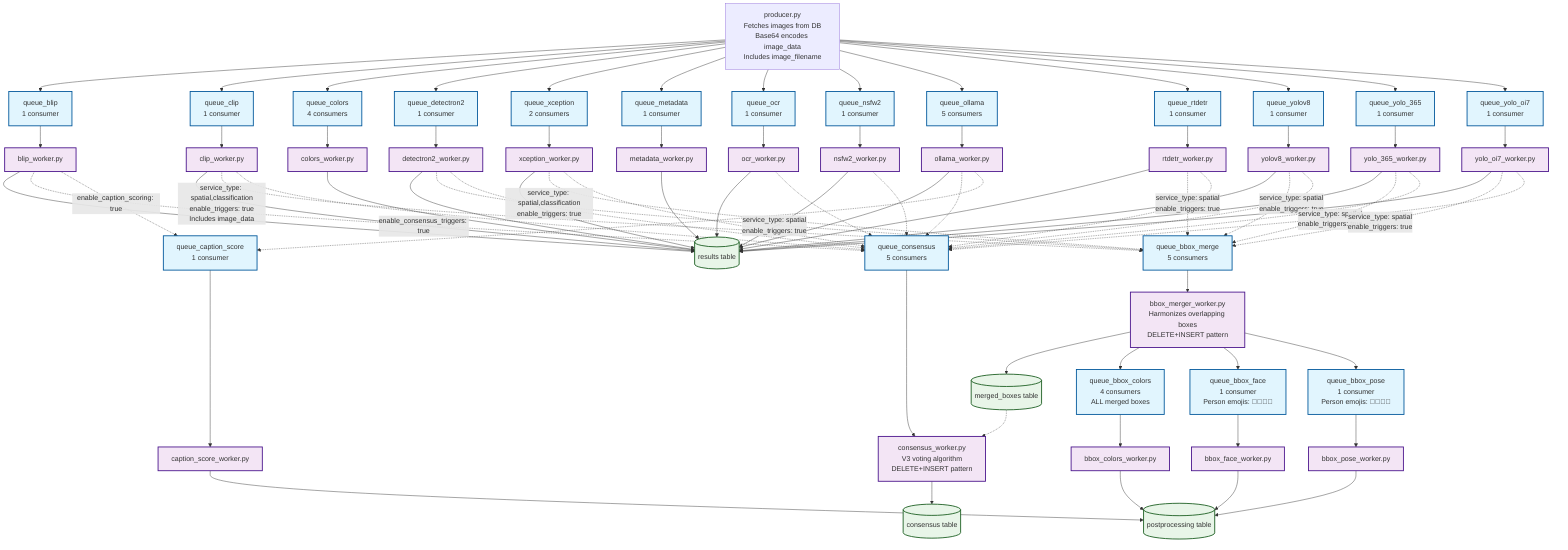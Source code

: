 flowchart TD
    %% Input
    Producer[producer.py<br/>Fetches images from DB<br/>Base64 encodes image_data<br/>Includes image_filename]
    
    %% Primary Service Queues 
    Producer --> qBlip[queue_blip<br/>1 consumer]
    Producer --> qClip[queue_clip<br/>1 consumer] 
    Producer --> qColors[queue_colors<br/>4 consumers]
    Producer --> qDetectron2[queue_detectron2<br/>1 consumer]
    Producer --> qXception[queue_xception<br/>2 consumers]
    Producer --> qMetadata[queue_metadata<br/>1 consumer]
    Producer --> qOCR[queue_ocr<br/>1 consumer]
    Producer --> qNSFW2[queue_nsfw2<br/>1 consumer]
    Producer --> qOllama[queue_ollama<br/>5 consumers]
    Producer --> qRTDETR[queue_rtdetr<br/>1 consumer]
    Producer --> qYolov8[queue_yolov8<br/>1 consumer]
    Producer --> qYolo365[queue_yolo_365<br/>1 consumer]
    Producer --> qYoloOI7[queue_yolo_oi7<br/>1 consumer]
    
    %% Primary Workers → Results Table
    qBlip --> wBlip[blip_worker.py] --> ResultsDB[(results table)]
    qClip --> wClip[clip_worker.py] --> ResultsDB
    qColors --> wColors[colors_worker.py] --> ResultsDB
    qDetectron2 --> wDetectron2[detectron2_worker.py] --> ResultsDB
    qXception --> wXception[xception_worker.py] --> ResultsDB
    qMetadata --> wMetadata[metadata_worker.py] --> ResultsDB
    qOCR --> wOCR[ocr_worker.py] --> ResultsDB
    qNSFW2 --> wNSFW2[nsfw2_worker.py] --> ResultsDB
    qOllama --> wOllama[ollama_worker.py] --> ResultsDB
    qRTDETR --> wRTDETR[rtdetr_worker.py] --> ResultsDB
    qYolov8 --> wYolov8[yolov8_worker.py] --> ResultsDB
    qYolo365 --> wYolo365[yolo_365_worker.py] --> ResultsDB
    qYoloOI7 --> wYoloOI7[yolo_oi7_worker.py] --> ResultsDB
    
    %% Bbox Merge Triggers (spatial services with enable_triggers=true)
    wClip -.->|service_type: spatial,classification<br/>enable_triggers: true<br/>Includes image_data| qBboxMerge[queue_bbox_merge<br/>5 consumers]
    wDetectron2 -.->|service_type: spatial<br/>enable_triggers: true| qBboxMerge
    wXception -.->|service_type: spatial,classification<br/>enable_triggers: true| qBboxMerge
    wRTDETR -.->|service_type: spatial<br/>enable_triggers: true| qBboxMerge
    wYolov8 -.->|service_type: spatial<br/>enable_triggers: true| qBboxMerge
    wYolo365 -.->|service_type: spatial<br/>enable_triggers: true| qBboxMerge
    wYoloOI7 -.->|service_type: spatial<br/>enable_triggers: true| qBboxMerge
    
    %% Bbox Harmonization
    qBboxMerge --> wBboxMerger[bbox_merger_worker.py<br/>Harmonizes overlapping boxes<br/>DELETE+INSERT pattern]
    wBboxMerger --> MergedBoxesDB[(merged_boxes table)]
    
    %% Postprocessing Dispatch (with cropped image data)
    wBboxMerger --> qBboxColors[queue_bbox_colors<br/>4 consumers<br/>ALL merged boxes]
    wBboxMerger --> qBboxFace[queue_bbox_face<br/>1 consumer<br/>Person emojis: 🧑🙂👩🧒]
    wBboxMerger --> qBboxPose[queue_bbox_pose<br/>1 consumer<br/>Person emojis: 🧑🙂👩🧒]
    
    %% Postprocessing Workers
    qBboxColors --> wBboxColors[bbox_colors_worker.py] --> PostprocessingDB[(postprocessing table)]
    qBboxFace --> wBboxFace[bbox_face_worker.py] --> PostprocessingDB
    qBboxPose --> wBboxPose[bbox_pose_worker.py] --> PostprocessingDB
    
    %% Consensus Triggers (enable_consensus_triggers=true - nearly all services except colors/metadata/postprocessing)
    wBlip -.->|enable_consensus_triggers: true| qConsensus[queue_consensus<br/>5 consumers]
    wClip -.-> qConsensus
    wDetectron2 -.-> qConsensus
    wXception -.-> qConsensus
    wOCR -.-> qConsensus
    wNSFW2 -.-> qConsensus
    wOllama -.-> qConsensus
    wRTDETR -.-> qConsensus
    wYolov8 -.-> qConsensus
    wYolo365 -.-> qConsensus
    wYoloOI7 -.-> qConsensus
    
    %% Consensus Processing (reads merged_boxes for spatial evidence)
    qConsensus --> wConsensus[consensus_worker.py<br/>V3 voting algorithm<br/>DELETE+INSERT pattern]
    MergedBoxesDB -.-> wConsensus
    wConsensus --> ConsensusDB[(consensus table)]
    
    %% Caption Scoring (enable_caption_scoring=true)
    wBlip -.->|enable_caption_scoring: true| qCaptionScore[queue_caption_score<br/>1 consumer]
    wOllama -.-> qCaptionScore
    qCaptionScore --> wCaptionScore[caption_score_worker.py] --> PostprocessingDB
    
    %% Styling
    classDef queueStyle fill:#e1f5fe,stroke:#01579b,stroke-width:2px
    classDef workerStyle fill:#f3e5f5,stroke:#4a148c,stroke-width:2px
    classDef dbStyle fill:#e8f5e8,stroke:#1b5e20,stroke-width:2px
    classDef triggerStyle stroke-dasharray: 5 5,stroke:#ff6f00,stroke-width:2px
    
    class qBlip,qClip,qColors,qDetectron2,qXception,qMetadata,qOCR,qNSFW2,qOllama,qRTDETR,qYolov8,qYolo365,qYoloOI7,qBboxMerge,qBboxColors,qBboxFace,qBboxPose,qConsensus,qCaptionScore queueStyle
    class wBlip,wClip,wColors,wDetectron2,wXception,wMetadata,wOCR,wNSFW2,wOllama,wRTDETR,wYolov8,wYolo365,wYoloOI7,wBboxMerger,wBboxColors,wBboxFace,wBboxPose,wConsensus,wCaptionScore workerStyle
    class ResultsDB,MergedBoxesDB,PostprocessingDB,ConsensusDB dbStyle
